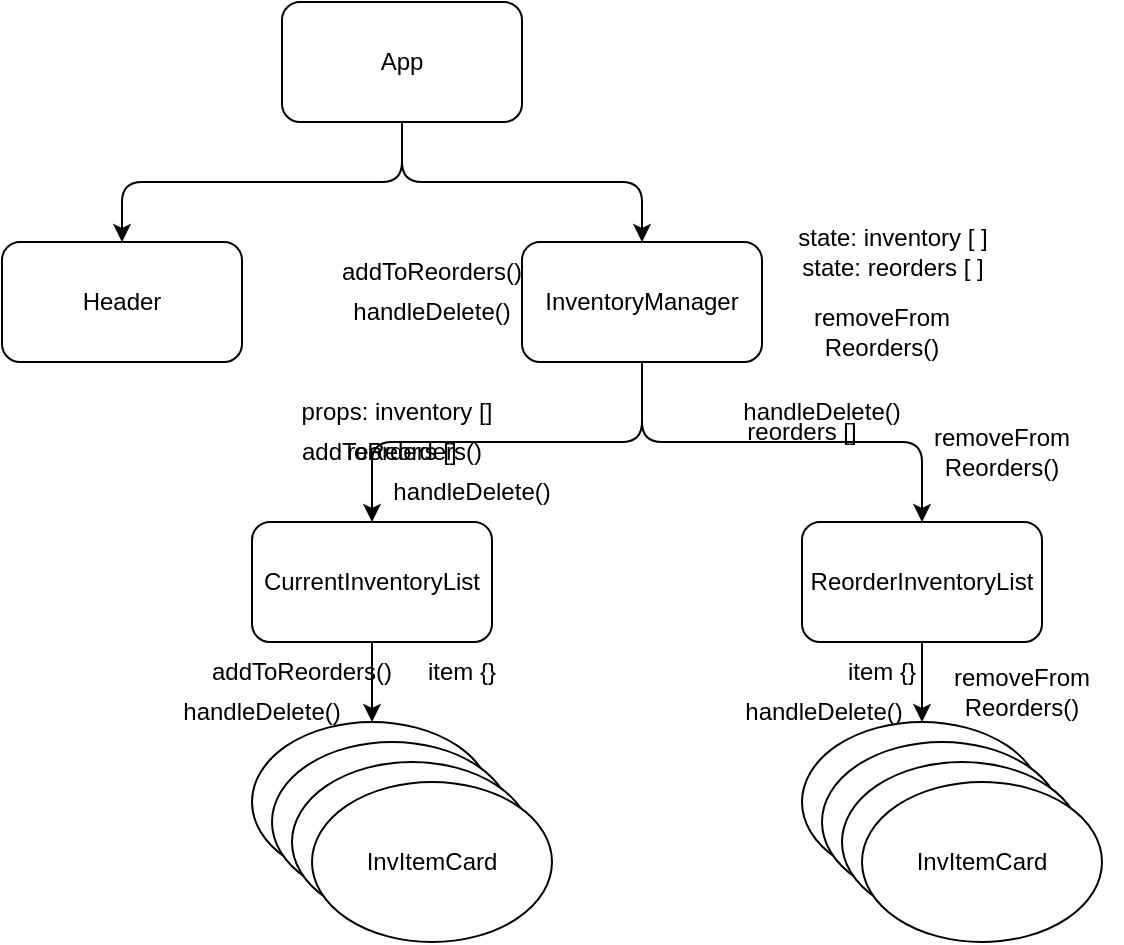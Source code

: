 <mxfile>
    <diagram id="C8GWqo_8YjzYcNmuhKqj" name="Page-1">
        <mxGraphModel dx="792" dy="630" grid="1" gridSize="10" guides="1" tooltips="1" connect="1" arrows="1" fold="1" page="1" pageScale="1" pageWidth="850" pageHeight="1100" math="0" shadow="0">
            <root>
                <mxCell id="0"/>
                <mxCell id="1" parent="0"/>
                <mxCell id="15" style="edgeStyle=orthogonalEdgeStyle;html=1;exitX=0.5;exitY=1;exitDx=0;exitDy=0;entryX=0.5;entryY=0;entryDx=0;entryDy=0;" edge="1" parent="1" source="2" target="3">
                    <mxGeometry relative="1" as="geometry"/>
                </mxCell>
                <mxCell id="16" style="edgeStyle=orthogonalEdgeStyle;html=1;exitX=0.5;exitY=1;exitDx=0;exitDy=0;" edge="1" parent="1" source="2" target="4">
                    <mxGeometry relative="1" as="geometry"/>
                </mxCell>
                <mxCell id="2" value="App" style="rounded=1;whiteSpace=wrap;html=1;" vertex="1" parent="1">
                    <mxGeometry x="320" y="70" width="120" height="60" as="geometry"/>
                </mxCell>
                <mxCell id="3" value="Header" style="rounded=1;whiteSpace=wrap;html=1;" vertex="1" parent="1">
                    <mxGeometry x="180" y="190" width="120" height="60" as="geometry"/>
                </mxCell>
                <mxCell id="17" style="edgeStyle=orthogonalEdgeStyle;html=1;exitX=0.5;exitY=1;exitDx=0;exitDy=0;entryX=0.5;entryY=0;entryDx=0;entryDy=0;" edge="1" parent="1" source="4" target="5">
                    <mxGeometry relative="1" as="geometry"/>
                </mxCell>
                <mxCell id="18" style="edgeStyle=orthogonalEdgeStyle;html=1;exitX=0.5;exitY=1;exitDx=0;exitDy=0;" edge="1" parent="1" source="4" target="6">
                    <mxGeometry relative="1" as="geometry"/>
                </mxCell>
                <mxCell id="4" value="InventoryManager" style="rounded=1;whiteSpace=wrap;html=1;" vertex="1" parent="1">
                    <mxGeometry x="440" y="190" width="120" height="60" as="geometry"/>
                </mxCell>
                <mxCell id="19" style="edgeStyle=orthogonalEdgeStyle;html=1;exitX=0.5;exitY=1;exitDx=0;exitDy=0;entryX=0.5;entryY=0;entryDx=0;entryDy=0;" edge="1" parent="1" source="5" target="7">
                    <mxGeometry relative="1" as="geometry"/>
                </mxCell>
                <mxCell id="5" value="CurrentInventoryList" style="rounded=1;whiteSpace=wrap;html=1;" vertex="1" parent="1">
                    <mxGeometry x="305" y="330" width="120" height="60" as="geometry"/>
                </mxCell>
                <mxCell id="20" style="edgeStyle=orthogonalEdgeStyle;html=1;exitX=0.5;exitY=1;exitDx=0;exitDy=0;entryX=0.5;entryY=0;entryDx=0;entryDy=0;" edge="1" parent="1" source="6" target="11">
                    <mxGeometry relative="1" as="geometry"/>
                </mxCell>
                <mxCell id="6" value="ReorderInventoryList" style="rounded=1;whiteSpace=wrap;html=1;" vertex="1" parent="1">
                    <mxGeometry x="580" y="330" width="120" height="60" as="geometry"/>
                </mxCell>
                <mxCell id="7" value="InvItemCard" style="ellipse;whiteSpace=wrap;html=1;" vertex="1" parent="1">
                    <mxGeometry x="305" y="430" width="120" height="80" as="geometry"/>
                </mxCell>
                <mxCell id="8" value="InvItemCard" style="ellipse;whiteSpace=wrap;html=1;" vertex="1" parent="1">
                    <mxGeometry x="315" y="440" width="120" height="80" as="geometry"/>
                </mxCell>
                <mxCell id="9" value="InvItemCard" style="ellipse;whiteSpace=wrap;html=1;" vertex="1" parent="1">
                    <mxGeometry x="325" y="450" width="120" height="80" as="geometry"/>
                </mxCell>
                <mxCell id="10" value="InvItemCard" style="ellipse;whiteSpace=wrap;html=1;" vertex="1" parent="1">
                    <mxGeometry x="335" y="460" width="120" height="80" as="geometry"/>
                </mxCell>
                <mxCell id="11" value="InvItemCard" style="ellipse;whiteSpace=wrap;html=1;" vertex="1" parent="1">
                    <mxGeometry x="580" y="430" width="120" height="80" as="geometry"/>
                </mxCell>
                <mxCell id="12" value="InvItemCard" style="ellipse;whiteSpace=wrap;html=1;" vertex="1" parent="1">
                    <mxGeometry x="590" y="440" width="120" height="80" as="geometry"/>
                </mxCell>
                <mxCell id="13" value="InvItemCard" style="ellipse;whiteSpace=wrap;html=1;" vertex="1" parent="1">
                    <mxGeometry x="600" y="450" width="120" height="80" as="geometry"/>
                </mxCell>
                <mxCell id="14" value="InvItemCard" style="ellipse;whiteSpace=wrap;html=1;" vertex="1" parent="1">
                    <mxGeometry x="610" y="460" width="120" height="80" as="geometry"/>
                </mxCell>
                <mxCell id="21" value="state: inventory [ ]&lt;br&gt;state: reorders [ ]" style="text;html=1;strokeColor=none;fillColor=none;align=center;verticalAlign=middle;whiteSpace=wrap;rounded=0;" vertex="1" parent="1">
                    <mxGeometry x="561" y="180" width="129" height="30" as="geometry"/>
                </mxCell>
                <mxCell id="22" value="props: inventory []" style="text;html=1;strokeColor=none;fillColor=none;align=center;verticalAlign=middle;whiteSpace=wrap;rounded=0;" vertex="1" parent="1">
                    <mxGeometry x="310" y="260" width="135" height="30" as="geometry"/>
                </mxCell>
                <mxCell id="23" value="addToReorders()" style="text;html=1;strokeColor=none;fillColor=none;align=center;verticalAlign=middle;whiteSpace=wrap;rounded=0;" vertex="1" parent="1">
                    <mxGeometry x="365" y="190" width="60" height="30" as="geometry"/>
                </mxCell>
                <mxCell id="24" value="addToReorders()" style="text;html=1;strokeColor=none;fillColor=none;align=center;verticalAlign=middle;whiteSpace=wrap;rounded=0;" vertex="1" parent="1">
                    <mxGeometry x="345" y="280" width="60" height="30" as="geometry"/>
                </mxCell>
                <mxCell id="25" value="addToReorders()" style="text;html=1;strokeColor=none;fillColor=none;align=center;verticalAlign=middle;whiteSpace=wrap;rounded=0;" vertex="1" parent="1">
                    <mxGeometry x="300" y="390" width="60" height="30" as="geometry"/>
                </mxCell>
                <mxCell id="26" value="item {}" style="text;html=1;strokeColor=none;fillColor=none;align=center;verticalAlign=middle;whiteSpace=wrap;rounded=0;" vertex="1" parent="1">
                    <mxGeometry x="380" y="390" width="60" height="30" as="geometry"/>
                </mxCell>
                <mxCell id="27" value="removeFrom Reorders()" style="text;html=1;strokeColor=none;fillColor=none;align=center;verticalAlign=middle;whiteSpace=wrap;rounded=0;" vertex="1" parent="1">
                    <mxGeometry x="570" y="220" width="100" height="30" as="geometry"/>
                </mxCell>
                <mxCell id="28" value="removeFrom Reorders()" style="text;html=1;strokeColor=none;fillColor=none;align=center;verticalAlign=middle;whiteSpace=wrap;rounded=0;" vertex="1" parent="1">
                    <mxGeometry x="630" y="280" width="100" height="30" as="geometry"/>
                </mxCell>
                <mxCell id="29" value="removeFrom Reorders()" style="text;html=1;strokeColor=none;fillColor=none;align=center;verticalAlign=middle;whiteSpace=wrap;rounded=0;" vertex="1" parent="1">
                    <mxGeometry x="640" y="400" width="100" height="30" as="geometry"/>
                </mxCell>
                <mxCell id="30" value="reorders []" style="text;html=1;strokeColor=none;fillColor=none;align=center;verticalAlign=middle;whiteSpace=wrap;rounded=0;" vertex="1" parent="1">
                    <mxGeometry x="550" y="270" width="60" height="30" as="geometry"/>
                </mxCell>
                <mxCell id="31" value="reorders []" style="text;html=1;strokeColor=none;fillColor=none;align=center;verticalAlign=middle;whiteSpace=wrap;rounded=0;" vertex="1" parent="1">
                    <mxGeometry x="350" y="280" width="60" height="30" as="geometry"/>
                </mxCell>
                <mxCell id="32" value="item {}" style="text;html=1;strokeColor=none;fillColor=none;align=center;verticalAlign=middle;whiteSpace=wrap;rounded=0;" vertex="1" parent="1">
                    <mxGeometry x="590" y="390" width="60" height="30" as="geometry"/>
                </mxCell>
                <mxCell id="33" value="handleDelete()" style="text;html=1;strokeColor=none;fillColor=none;align=center;verticalAlign=middle;whiteSpace=wrap;rounded=0;" vertex="1" parent="1">
                    <mxGeometry x="365" y="210" width="60" height="30" as="geometry"/>
                </mxCell>
                <mxCell id="34" value="handleDelete()" style="text;html=1;strokeColor=none;fillColor=none;align=center;verticalAlign=middle;whiteSpace=wrap;rounded=0;" vertex="1" parent="1">
                    <mxGeometry x="385" y="300" width="60" height="30" as="geometry"/>
                </mxCell>
                <mxCell id="35" value="handleDelete()" style="text;html=1;strokeColor=none;fillColor=none;align=center;verticalAlign=middle;whiteSpace=wrap;rounded=0;" vertex="1" parent="1">
                    <mxGeometry x="280" y="410" width="60" height="30" as="geometry"/>
                </mxCell>
                <mxCell id="41" value="handleDelete()" style="text;html=1;strokeColor=none;fillColor=none;align=center;verticalAlign=middle;whiteSpace=wrap;rounded=0;" vertex="1" parent="1">
                    <mxGeometry x="560" y="260" width="60" height="30" as="geometry"/>
                </mxCell>
                <mxCell id="42" value="handleDelete()" style="text;html=1;strokeColor=none;fillColor=none;align=center;verticalAlign=middle;whiteSpace=wrap;rounded=0;" vertex="1" parent="1">
                    <mxGeometry x="561" y="410" width="60" height="30" as="geometry"/>
                </mxCell>
            </root>
        </mxGraphModel>
    </diagram>
</mxfile>